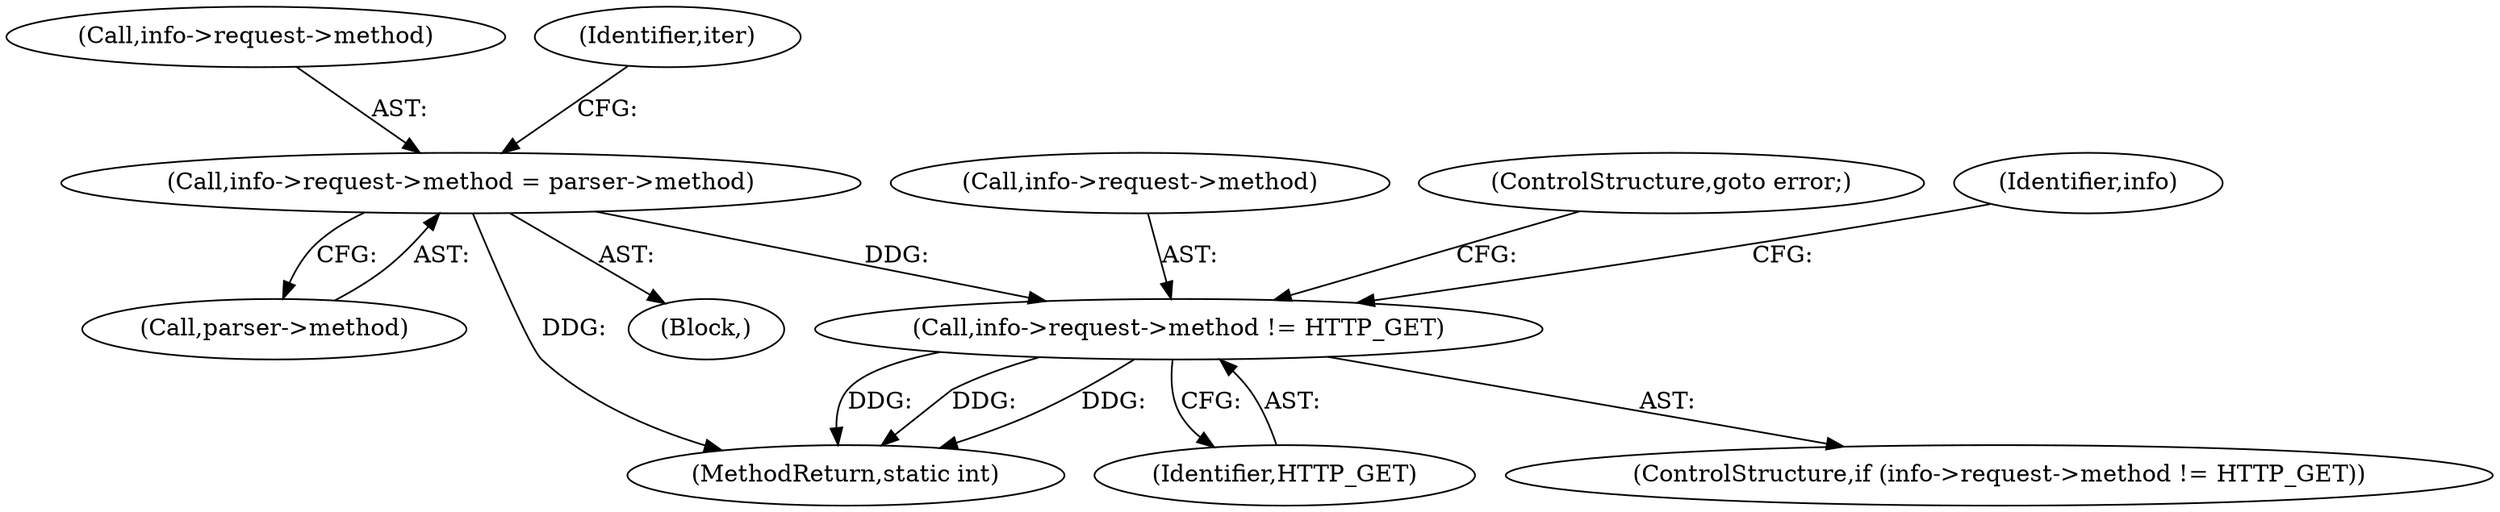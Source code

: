 digraph "0_viabtc_exchange_server_4a7c27bfe98f409623d4d857894d017ff0672cc9#diff-515c81af848352583bff286d6224875f_2@pointer" {
"1000176" [label="(Call,info->request->method != HTTP_GET)"];
"1000134" [label="(Call,info->request->method = parser->method)"];
"1000479" [label="(MethodReturn,static int)"];
"1000135" [label="(Call,info->request->method)"];
"1000177" [label="(Call,info->request->method)"];
"1000102" [label="(Block,)"];
"1000182" [label="(Identifier,HTTP_GET)"];
"1000175" [label="(ControlStructure,if (info->request->method != HTTP_GET))"];
"1000183" [label="(ControlStructure,goto error;)"];
"1000134" [label="(Call,info->request->method = parser->method)"];
"1000140" [label="(Call,parser->method)"];
"1000176" [label="(Call,info->request->method != HTTP_GET)"];
"1000188" [label="(Identifier,info)"];
"1000146" [label="(Identifier,iter)"];
"1000176" -> "1000175"  [label="AST: "];
"1000176" -> "1000182"  [label="CFG: "];
"1000177" -> "1000176"  [label="AST: "];
"1000182" -> "1000176"  [label="AST: "];
"1000183" -> "1000176"  [label="CFG: "];
"1000188" -> "1000176"  [label="CFG: "];
"1000176" -> "1000479"  [label="DDG: "];
"1000176" -> "1000479"  [label="DDG: "];
"1000176" -> "1000479"  [label="DDG: "];
"1000134" -> "1000176"  [label="DDG: "];
"1000134" -> "1000102"  [label="AST: "];
"1000134" -> "1000140"  [label="CFG: "];
"1000135" -> "1000134"  [label="AST: "];
"1000140" -> "1000134"  [label="AST: "];
"1000146" -> "1000134"  [label="CFG: "];
"1000134" -> "1000479"  [label="DDG: "];
}
